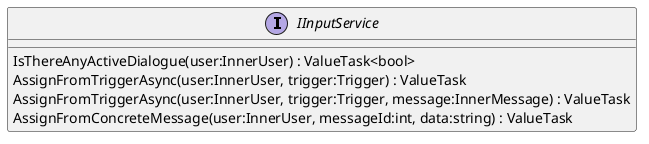 @startuml
interface IInputService {
    IsThereAnyActiveDialogue(user:InnerUser) : ValueTask<bool>
    AssignFromTriggerAsync(user:InnerUser, trigger:Trigger) : ValueTask
    AssignFromTriggerAsync(user:InnerUser, trigger:Trigger, message:InnerMessage) : ValueTask
    AssignFromConcreteMessage(user:InnerUser, messageId:int, data:string) : ValueTask
}
@enduml
